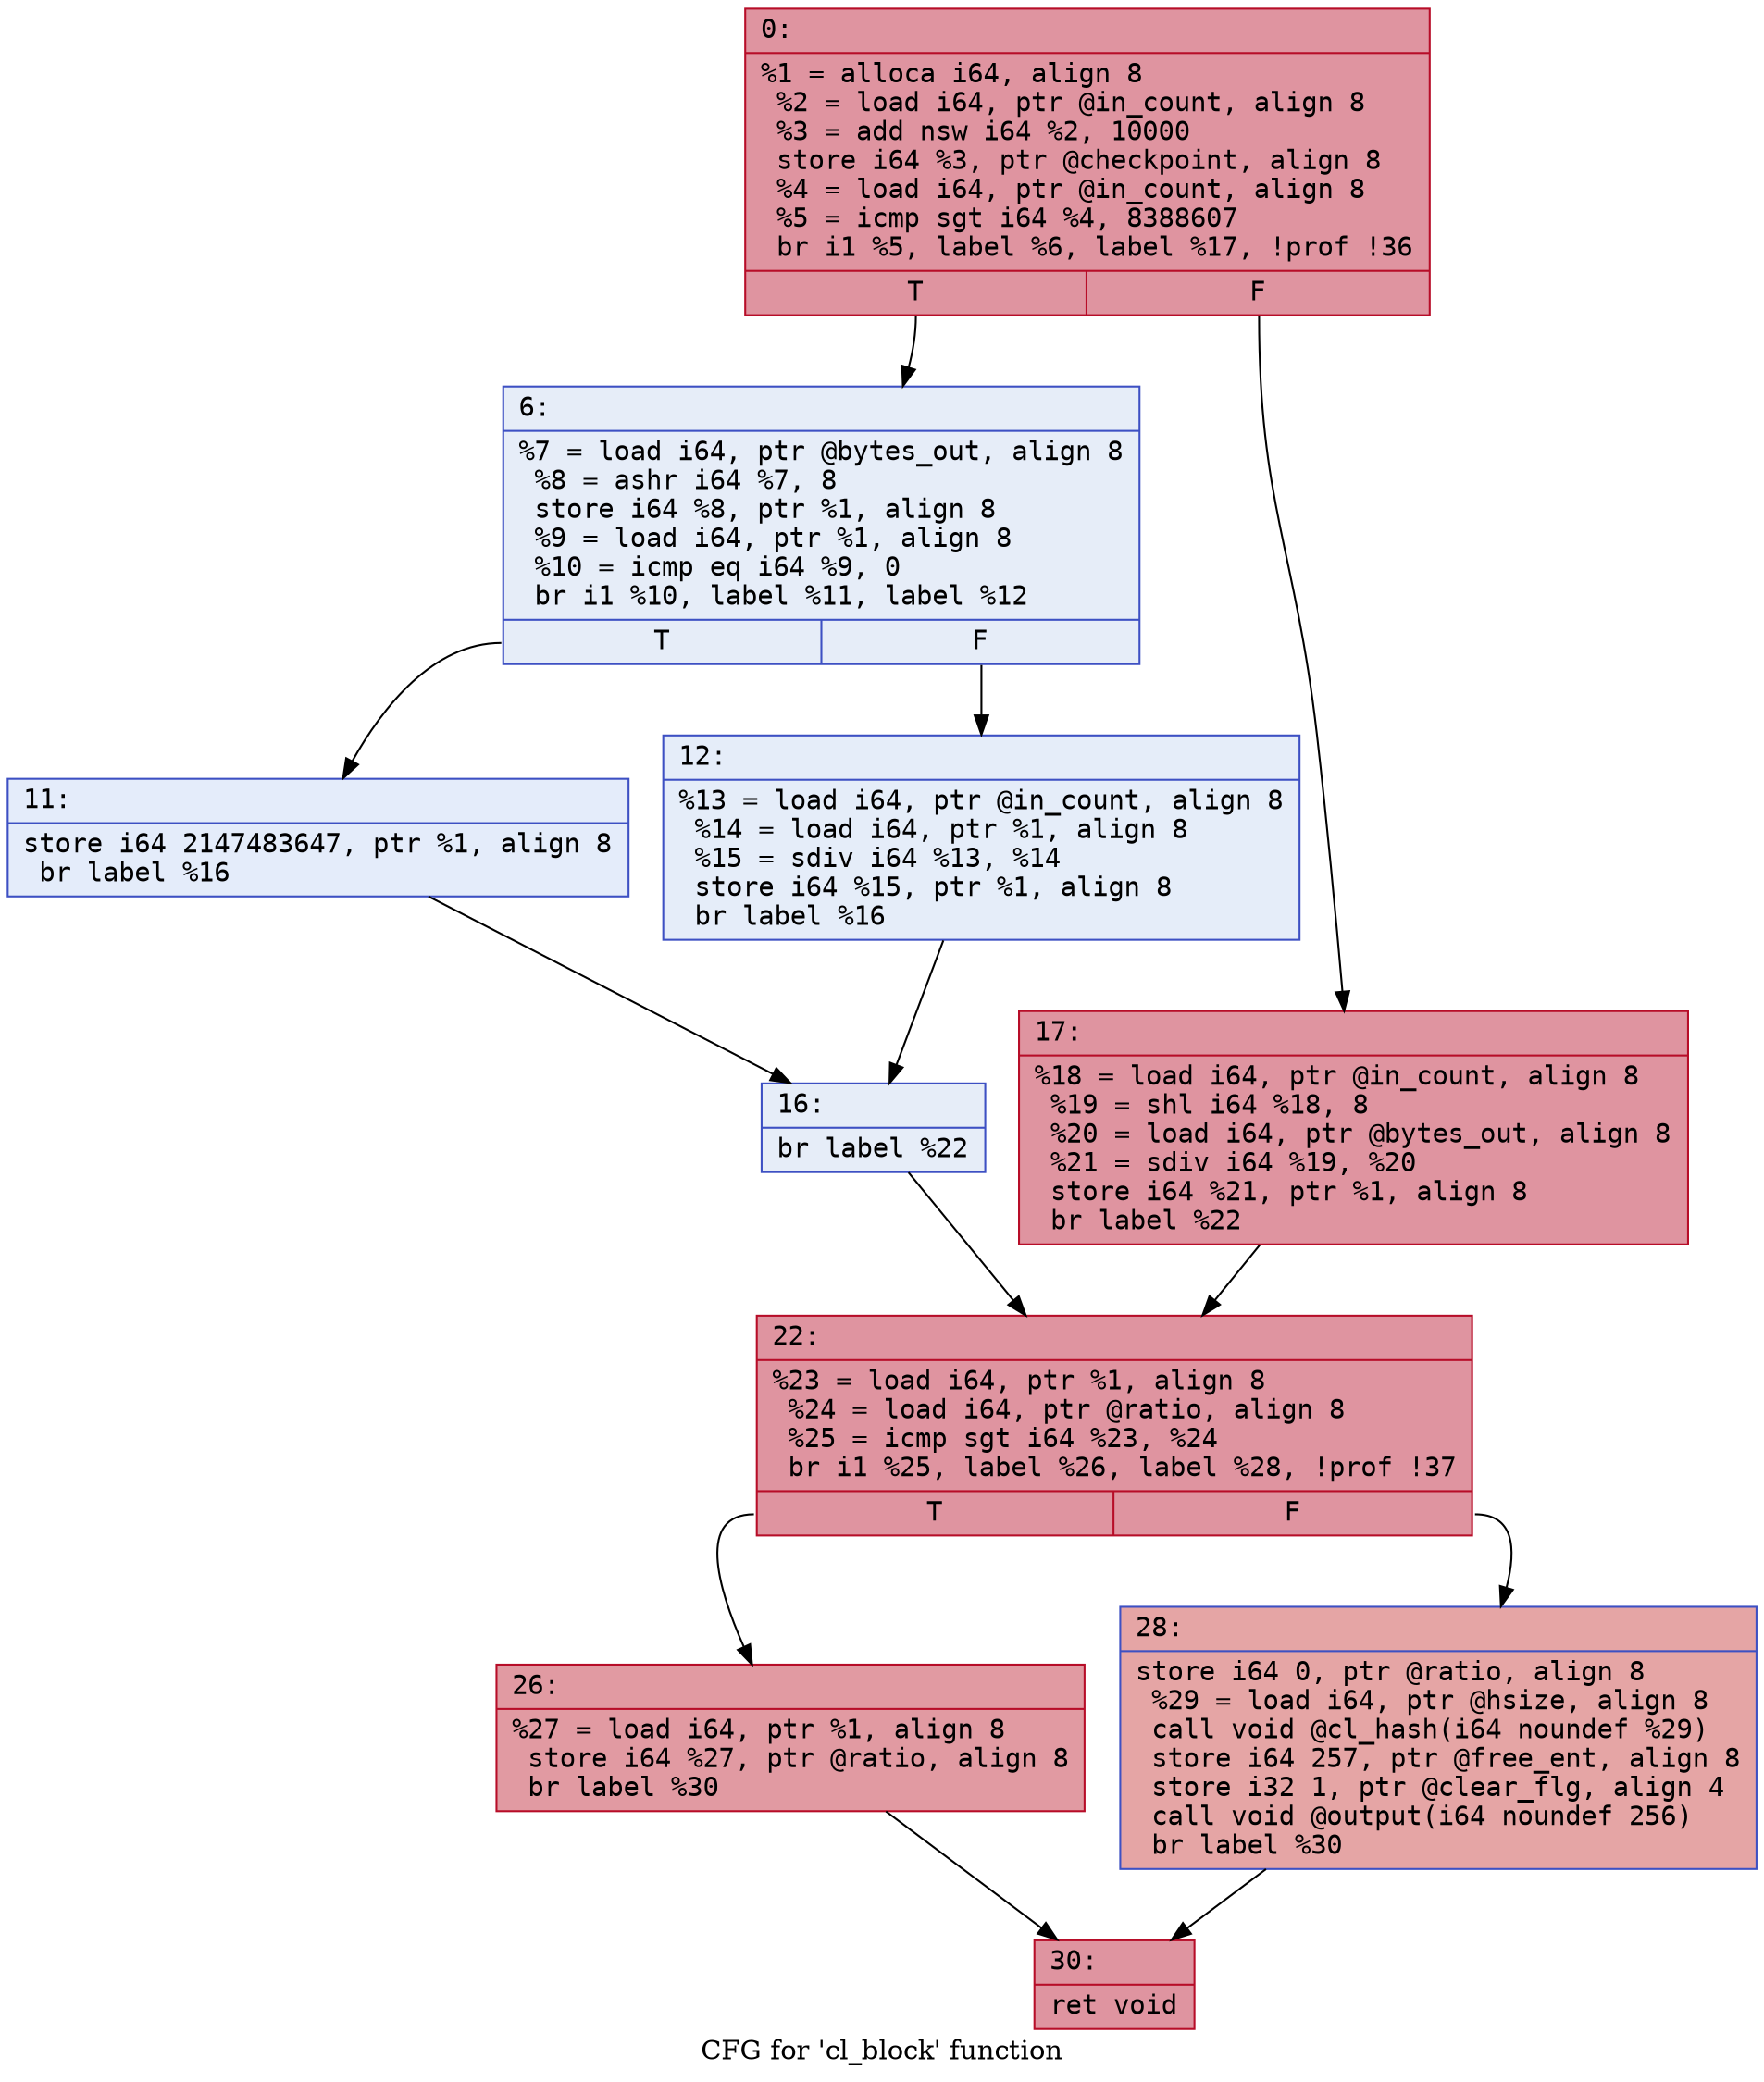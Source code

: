 digraph "CFG for 'cl_block' function" {
	label="CFG for 'cl_block' function";

	Node0x564b11758d30 [shape=record,color="#b70d28ff", style=filled, fillcolor="#b70d2870" fontname="Courier",label="{0:\l|  %1 = alloca i64, align 8\l  %2 = load i64, ptr @in_count, align 8\l  %3 = add nsw i64 %2, 10000\l  store i64 %3, ptr @checkpoint, align 8\l  %4 = load i64, ptr @in_count, align 8\l  %5 = icmp sgt i64 %4, 8388607\l  br i1 %5, label %6, label %17, !prof !36\l|{<s0>T|<s1>F}}"];
	Node0x564b11758d30:s0 -> Node0x564b11758d80[tooltip="0 -> 6\nProbability 0.00%" ];
	Node0x564b11758d30:s1 -> Node0x564b11758ec0[tooltip="0 -> 17\nProbability 100.00%" ];
	Node0x564b11758d80 [shape=record,color="#3d50c3ff", style=filled, fillcolor="#c7d7f070" fontname="Courier",label="{6:\l|  %7 = load i64, ptr @bytes_out, align 8\l  %8 = ashr i64 %7, 8\l  store i64 %8, ptr %1, align 8\l  %9 = load i64, ptr %1, align 8\l  %10 = icmp eq i64 %9, 0\l  br i1 %10, label %11, label %12\l|{<s0>T|<s1>F}}"];
	Node0x564b11758d80:s0 -> Node0x564b11758dd0[tooltip="6 -> 11\nProbability 37.50%" ];
	Node0x564b11758d80:s1 -> Node0x564b11758e20[tooltip="6 -> 12\nProbability 62.50%" ];
	Node0x564b11758dd0 [shape=record,color="#3d50c3ff", style=filled, fillcolor="#c1d4f470" fontname="Courier",label="{11:\l|  store i64 2147483647, ptr %1, align 8\l  br label %16\l}"];
	Node0x564b11758dd0 -> Node0x564b11758e70[tooltip="11 -> 16\nProbability 100.00%" ];
	Node0x564b11758e20 [shape=record,color="#3d50c3ff", style=filled, fillcolor="#c5d6f270" fontname="Courier",label="{12:\l|  %13 = load i64, ptr @in_count, align 8\l  %14 = load i64, ptr %1, align 8\l  %15 = sdiv i64 %13, %14\l  store i64 %15, ptr %1, align 8\l  br label %16\l}"];
	Node0x564b11758e20 -> Node0x564b11758e70[tooltip="12 -> 16\nProbability 100.00%" ];
	Node0x564b11758e70 [shape=record,color="#3d50c3ff", style=filled, fillcolor="#c7d7f070" fontname="Courier",label="{16:\l|  br label %22\l}"];
	Node0x564b11758e70 -> Node0x564b11758f10[tooltip="16 -> 22\nProbability 100.00%" ];
	Node0x564b11758ec0 [shape=record,color="#b70d28ff", style=filled, fillcolor="#b70d2870" fontname="Courier",label="{17:\l|  %18 = load i64, ptr @in_count, align 8\l  %19 = shl i64 %18, 8\l  %20 = load i64, ptr @bytes_out, align 8\l  %21 = sdiv i64 %19, %20\l  store i64 %21, ptr %1, align 8\l  br label %22\l}"];
	Node0x564b11758ec0 -> Node0x564b11758f10[tooltip="17 -> 22\nProbability 100.00%" ];
	Node0x564b11758f10 [shape=record,color="#b70d28ff", style=filled, fillcolor="#b70d2870" fontname="Courier",label="{22:\l|  %23 = load i64, ptr %1, align 8\l  %24 = load i64, ptr @ratio, align 8\l  %25 = icmp sgt i64 %23, %24\l  br i1 %25, label %26, label %28, !prof !37\l|{<s0>T|<s1>F}}"];
	Node0x564b11758f10:s0 -> Node0x564b11758f60[tooltip="22 -> 26\nProbability 75.00%" ];
	Node0x564b11758f10:s1 -> Node0x564b11758fb0[tooltip="22 -> 28\nProbability 25.00%" ];
	Node0x564b11758f60 [shape=record,color="#b70d28ff", style=filled, fillcolor="#bb1b2c70" fontname="Courier",label="{26:\l|  %27 = load i64, ptr %1, align 8\l  store i64 %27, ptr @ratio, align 8\l  br label %30\l}"];
	Node0x564b11758f60 -> Node0x564b11759000[tooltip="26 -> 30\nProbability 100.00%" ];
	Node0x564b11758fb0 [shape=record,color="#3d50c3ff", style=filled, fillcolor="#c5333470" fontname="Courier",label="{28:\l|  store i64 0, ptr @ratio, align 8\l  %29 = load i64, ptr @hsize, align 8\l  call void @cl_hash(i64 noundef %29)\l  store i64 257, ptr @free_ent, align 8\l  store i32 1, ptr @clear_flg, align 4\l  call void @output(i64 noundef 256)\l  br label %30\l}"];
	Node0x564b11758fb0 -> Node0x564b11759000[tooltip="28 -> 30\nProbability 100.00%" ];
	Node0x564b11759000 [shape=record,color="#b70d28ff", style=filled, fillcolor="#b70d2870" fontname="Courier",label="{30:\l|  ret void\l}"];
}
